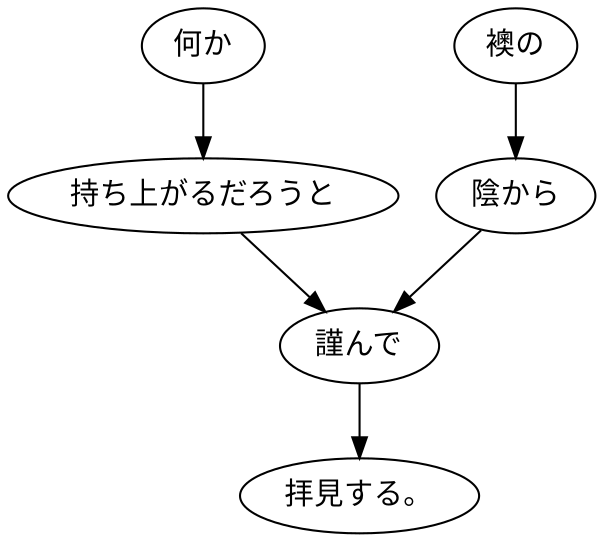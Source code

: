 digraph graph3746 {
	node0 [label="何か"];
	node1 [label="持ち上がるだろうと"];
	node2 [label="襖の"];
	node3 [label="陰から"];
	node4 [label="謹んで"];
	node5 [label="拝見する。"];
	node0 -> node1;
	node1 -> node4;
	node2 -> node3;
	node3 -> node4;
	node4 -> node5;
}
